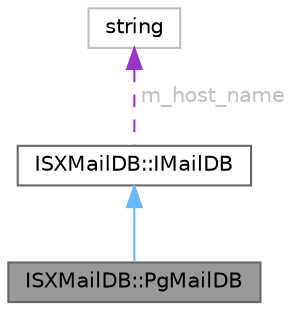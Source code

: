 digraph "ISXMailDB::PgMailDB"
{
 // LATEX_PDF_SIZE
  bgcolor="transparent";
  edge [fontname=Helvetica,fontsize=10,labelfontname=Helvetica,labelfontsize=10];
  node [fontname=Helvetica,fontsize=10,shape=box,height=0.2,width=0.4];
  Node1 [id="Node000001",label="ISXMailDB::PgMailDB",height=0.2,width=0.4,color="gray40", fillcolor="grey60", style="filled", fontcolor="black",tooltip="Concrete implementation of the IMailDB interface using PostgreSQL as the database backend."];
  Node2 -> Node1 [id="edge1_Node000001_Node000002",dir="back",color="steelblue1",style="solid",tooltip=" "];
  Node2 [id="Node000002",label="ISXMailDB::IMailDB",height=0.2,width=0.4,color="gray40", fillcolor="white", style="filled",URL="$classISXMailDB_1_1IMailDB.html",tooltip="Interface for a mail database."];
  Node3 -> Node2 [id="edge2_Node000002_Node000003",dir="back",color="darkorchid3",style="dashed",tooltip=" ",label=" m_host_name",fontcolor="grey" ];
  Node3 [id="Node000003",label="string",height=0.2,width=0.4,color="grey75", fillcolor="white", style="filled",tooltip=" "];
}

